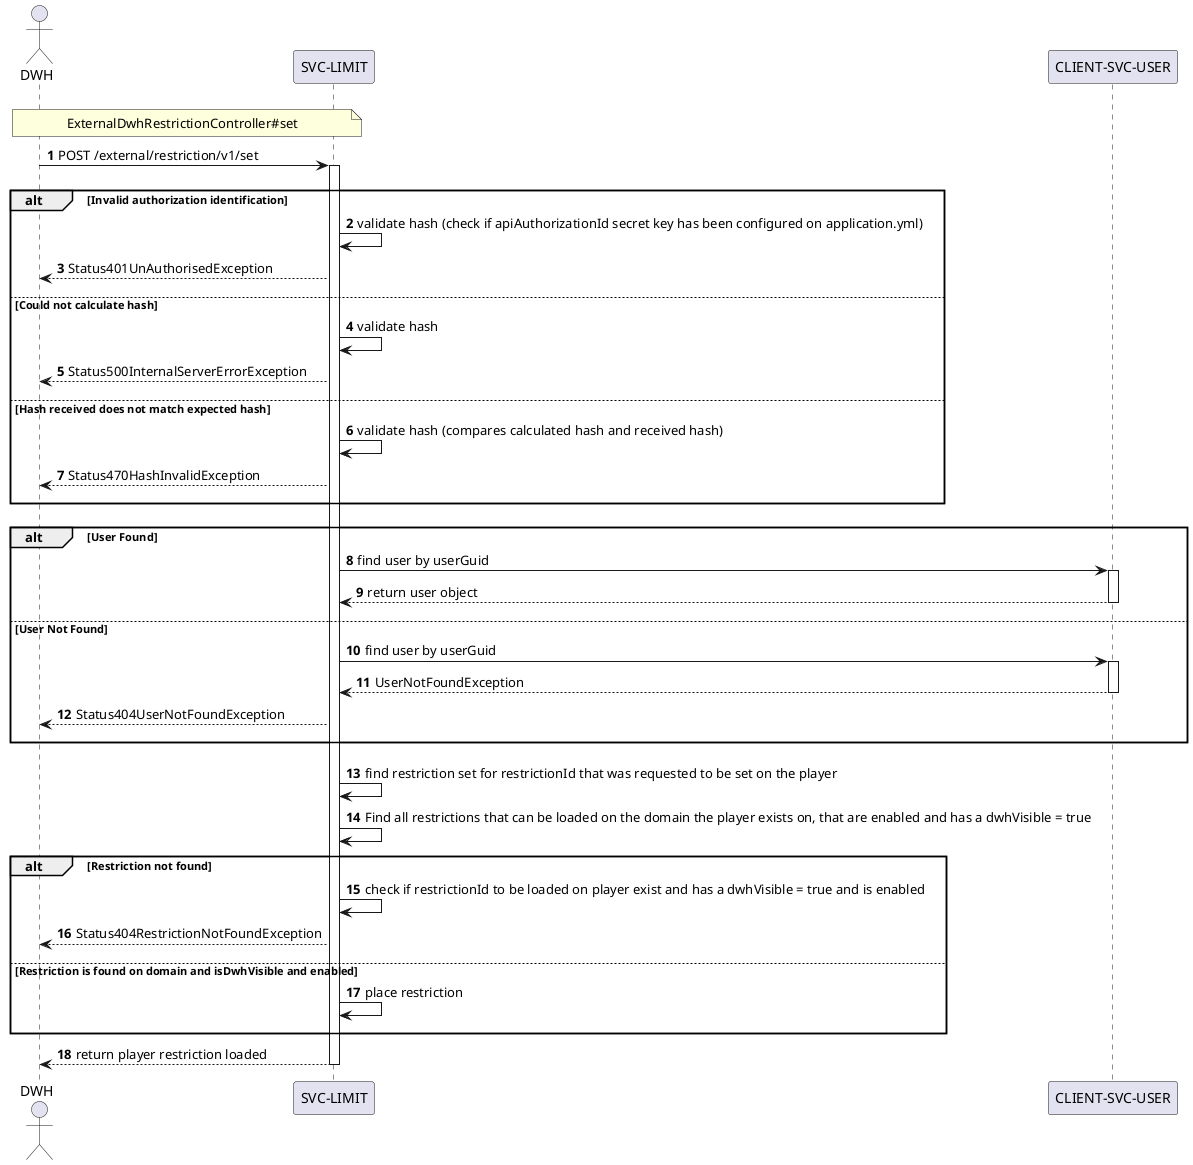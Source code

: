 .External DWH Restrictions API
[plantuml]
----
@startuml
'https://plantuml.com/sequence-diagram

actor DWH as dwh
participant "SVC-LIMIT" as sl
participant "CLIENT-SVC-USER" as csu

||10||

note over dwh, sl: ExternalDwhRestrictionController#set

autonumber

dwh -> sl: POST /external/restriction/v1/set
    activate sl

    ||10||

    alt Invalid authorization identification
        sl -> sl: validate hash (check if apiAuthorizationId secret key has been configured on application.yml)
        sl --> dwh: Status401UnAuthorisedException

        ||10||
    else Could not calculate hash
        sl -> sl: validate hash
        sl --> dwh: Status500InternalServerErrorException

        ||10||
    else Hash received does not match expected hash
        sl -> sl: validate hash (compares calculated hash and received hash)
        sl --> dwh: Status470HashInvalidException

        ||10||
    end

    ||10||

    alt User Found
        sl -> csu: find user by userGuid
            activate csu

            csu --> sl: return user object

        deactivate csu

        ||10||

    else User Not Found

        sl -> csu: find user by userGuid
            activate csu

            csu --> sl: UserNotFoundException

        deactivate csu

        sl --> dwh: Status404UserNotFoundException

        ||10||

    end

    ||10||

    deactivate csu

    sl -> sl: find restriction set for restrictionId that was requested to be set on the player
    sl -> sl: Find all restrictions that can be loaded on the domain the player exists on, that are enabled and has a dwhVisible = true

    alt Restriction not found
        sl -> sl: check if restrictionId to be loaded on player exist and has a dwhVisible = true and is enabled
        sl --> dwh: Status404RestrictionNotFoundException

        ||10||
    else Restriction is found on domain and isDwhVisible and enabled
        sl -> sl: place restriction

        ||10||
    end
    sl --> dwh: return player restriction loaded
deactivate sl

@enduml
----